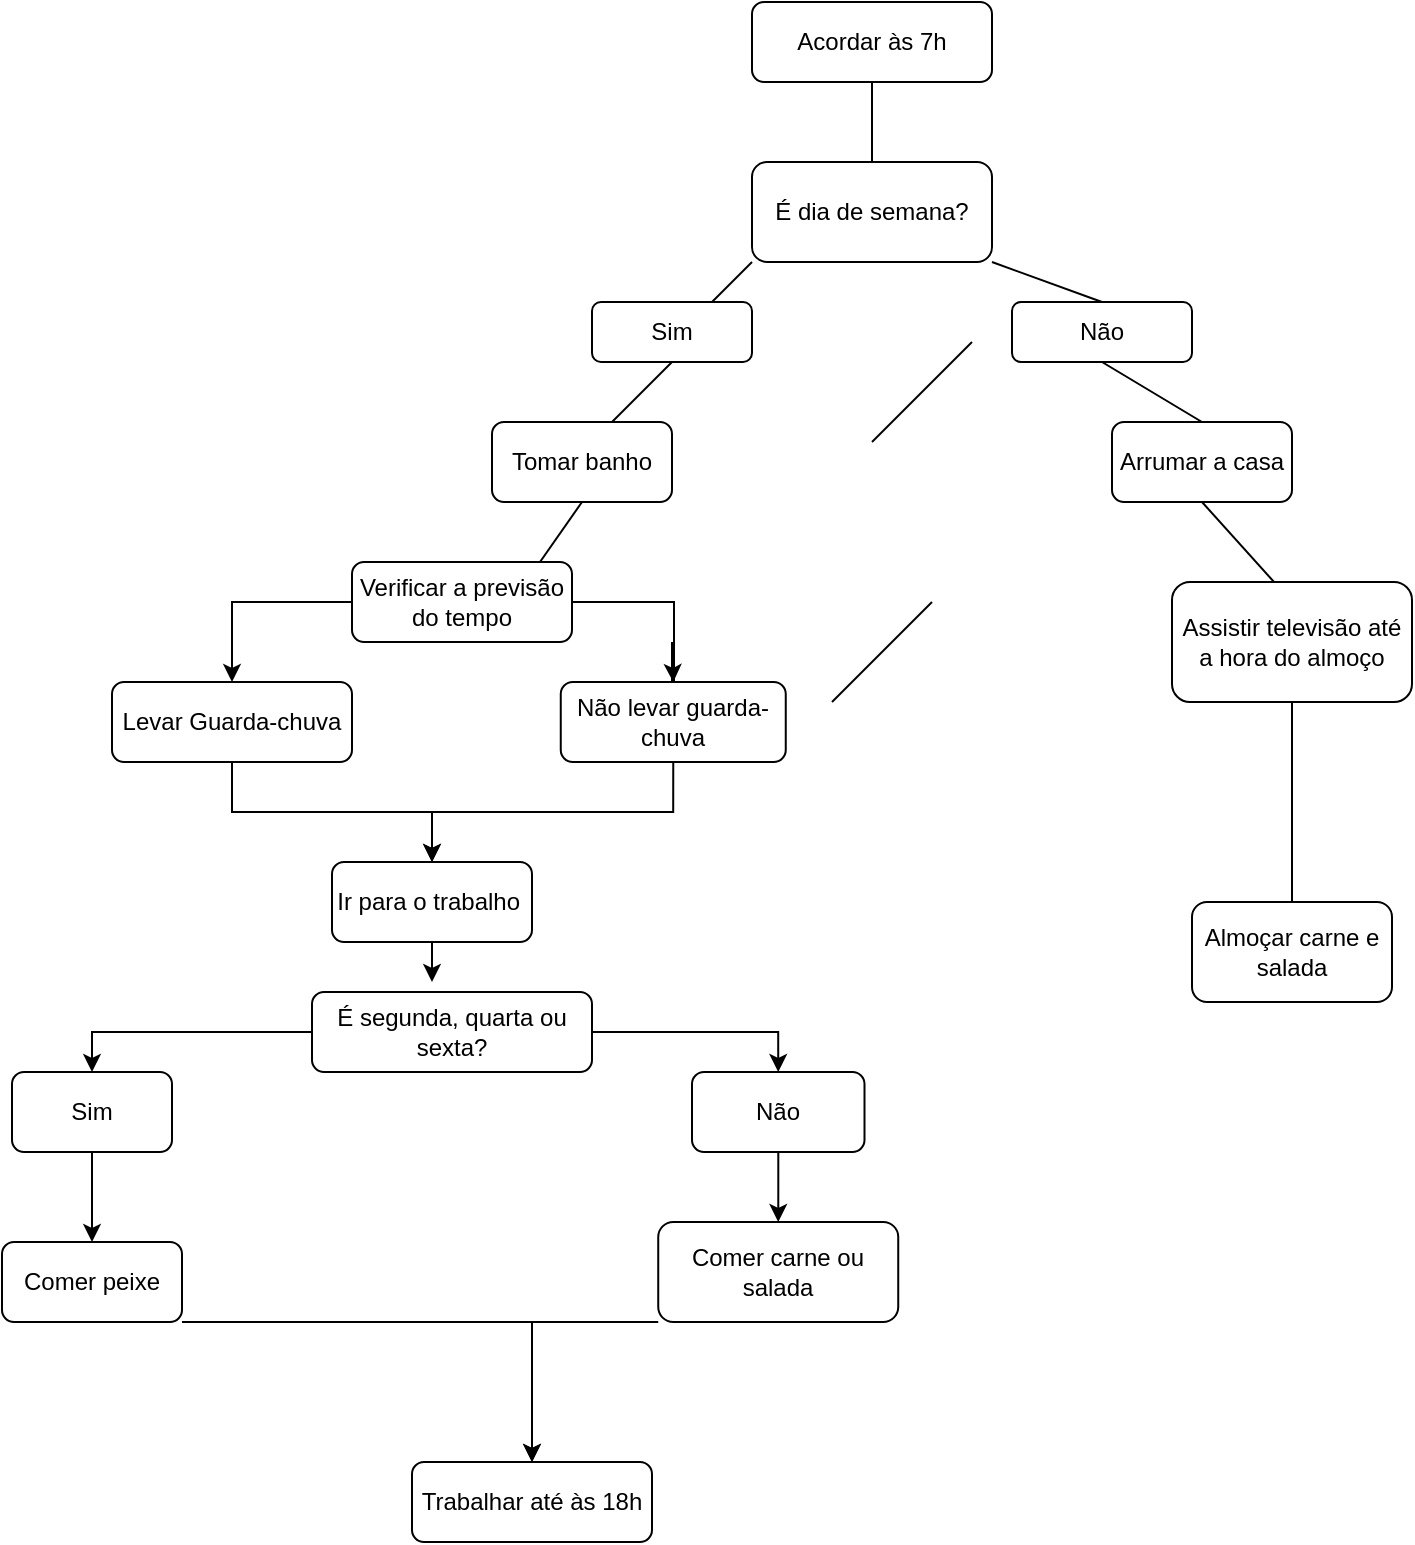 <mxfile version="14.0.1" type="github">
  <diagram id="ih2-uyS2JB7W7zuyMLsl" name="Page-1">
    <mxGraphModel dx="1609" dy="469" grid="1" gridSize="10" guides="1" tooltips="1" connect="1" arrows="1" fold="1" page="1" pageScale="1" pageWidth="827" pageHeight="1169" math="0" shadow="0">
      <root>
        <mxCell id="0" />
        <mxCell id="1" parent="0" />
        <mxCell id="sw-TKwQO3zjJXZ8bYA9Y-1" value="Acordar às 7h" style="rounded=1;whiteSpace=wrap;html=1;" vertex="1" parent="1">
          <mxGeometry x="320" y="20" width="120" height="40" as="geometry" />
        </mxCell>
        <mxCell id="sw-TKwQO3zjJXZ8bYA9Y-2" value="" style="endArrow=none;html=1;entryX=0.5;entryY=1;entryDx=0;entryDy=0;" edge="1" parent="1" target="sw-TKwQO3zjJXZ8bYA9Y-1">
          <mxGeometry width="50" height="50" relative="1" as="geometry">
            <mxPoint x="380" y="130" as="sourcePoint" />
            <mxPoint x="430" y="220" as="targetPoint" />
          </mxGeometry>
        </mxCell>
        <mxCell id="sw-TKwQO3zjJXZ8bYA9Y-3" value="É dia de semana?" style="rounded=1;whiteSpace=wrap;html=1;" vertex="1" parent="1">
          <mxGeometry x="320" y="100" width="120" height="50" as="geometry" />
        </mxCell>
        <mxCell id="sw-TKwQO3zjJXZ8bYA9Y-4" value="" style="endArrow=none;html=1;" edge="1" parent="1">
          <mxGeometry width="50" height="50" relative="1" as="geometry">
            <mxPoint x="270" y="200" as="sourcePoint" />
            <mxPoint x="320" y="150" as="targetPoint" />
          </mxGeometry>
        </mxCell>
        <mxCell id="sw-TKwQO3zjJXZ8bYA9Y-5" value="Sim" style="rounded=1;whiteSpace=wrap;html=1;" vertex="1" parent="1">
          <mxGeometry x="240" y="170" width="80" height="30" as="geometry" />
        </mxCell>
        <mxCell id="sw-TKwQO3zjJXZ8bYA9Y-6" value="Não" style="rounded=1;whiteSpace=wrap;html=1;" vertex="1" parent="1">
          <mxGeometry x="450" y="170" width="90" height="30" as="geometry" />
        </mxCell>
        <mxCell id="sw-TKwQO3zjJXZ8bYA9Y-7" value="" style="endArrow=none;html=1;entryX=1;entryY=1;entryDx=0;entryDy=0;" edge="1" parent="1" target="sw-TKwQO3zjJXZ8bYA9Y-3">
          <mxGeometry width="50" height="50" relative="1" as="geometry">
            <mxPoint x="495" y="170" as="sourcePoint" />
            <mxPoint x="590" y="120" as="targetPoint" />
          </mxGeometry>
        </mxCell>
        <mxCell id="sw-TKwQO3zjJXZ8bYA9Y-12" value="" style="endArrow=none;html=1;entryX=0.5;entryY=1;entryDx=0;entryDy=0;" edge="1" parent="1" target="sw-TKwQO3zjJXZ8bYA9Y-5">
          <mxGeometry width="50" height="50" relative="1" as="geometry">
            <mxPoint x="230" y="250" as="sourcePoint" />
            <mxPoint x="430" y="220" as="targetPoint" />
          </mxGeometry>
        </mxCell>
        <mxCell id="sw-TKwQO3zjJXZ8bYA9Y-13" value="Tomar banho" style="rounded=1;whiteSpace=wrap;html=1;" vertex="1" parent="1">
          <mxGeometry x="190" y="230" width="90" height="40" as="geometry" />
        </mxCell>
        <mxCell id="sw-TKwQO3zjJXZ8bYA9Y-14" value="Arrumar a casa" style="rounded=1;whiteSpace=wrap;html=1;" vertex="1" parent="1">
          <mxGeometry x="500" y="230" width="90" height="40" as="geometry" />
        </mxCell>
        <mxCell id="sw-TKwQO3zjJXZ8bYA9Y-15" value="" style="endArrow=none;html=1;exitX=0.5;exitY=1;exitDx=0;exitDy=0;entryX=0.5;entryY=0;entryDx=0;entryDy=0;" edge="1" parent="1" source="sw-TKwQO3zjJXZ8bYA9Y-6" target="sw-TKwQO3zjJXZ8bYA9Y-14">
          <mxGeometry width="50" height="50" relative="1" as="geometry">
            <mxPoint x="380" y="270" as="sourcePoint" />
            <mxPoint x="430" y="220" as="targetPoint" />
            <Array as="points" />
          </mxGeometry>
        </mxCell>
        <mxCell id="sw-TKwQO3zjJXZ8bYA9Y-17" value="" style="endArrow=none;html=1;entryX=0.5;entryY=1;entryDx=0;entryDy=0;" edge="1" parent="1" target="sw-TKwQO3zjJXZ8bYA9Y-13">
          <mxGeometry width="50" height="50" relative="1" as="geometry">
            <mxPoint x="200" y="320" as="sourcePoint" />
            <mxPoint x="430" y="210" as="targetPoint" />
          </mxGeometry>
        </mxCell>
        <mxCell id="sw-TKwQO3zjJXZ8bYA9Y-18" value="" style="endArrow=none;html=1;entryX=0.5;entryY=1;entryDx=0;entryDy=0;" edge="1" parent="1" target="sw-TKwQO3zjJXZ8bYA9Y-14">
          <mxGeometry width="50" height="50" relative="1" as="geometry">
            <mxPoint x="590" y="320" as="sourcePoint" />
            <mxPoint x="430" y="210" as="targetPoint" />
          </mxGeometry>
        </mxCell>
        <mxCell id="sw-TKwQO3zjJXZ8bYA9Y-71" style="edgeStyle=orthogonalEdgeStyle;rounded=0;orthogonalLoop=1;jettySize=auto;html=1;entryX=0.5;entryY=0;entryDx=0;entryDy=0;" edge="1" parent="1" source="sw-TKwQO3zjJXZ8bYA9Y-21" target="sw-TKwQO3zjJXZ8bYA9Y-26">
          <mxGeometry relative="1" as="geometry">
            <Array as="points">
              <mxPoint x="60" y="320" />
            </Array>
          </mxGeometry>
        </mxCell>
        <mxCell id="sw-TKwQO3zjJXZ8bYA9Y-72" style="edgeStyle=orthogonalEdgeStyle;rounded=0;orthogonalLoop=1;jettySize=auto;html=1;entryX=0.5;entryY=0;entryDx=0;entryDy=0;" edge="1" parent="1" source="sw-TKwQO3zjJXZ8bYA9Y-21" target="sw-TKwQO3zjJXZ8bYA9Y-29">
          <mxGeometry relative="1" as="geometry">
            <mxPoint x="280" y="340" as="targetPoint" />
            <Array as="points">
              <mxPoint x="281" y="320" />
              <mxPoint x="281" y="360" />
              <mxPoint x="280" y="360" />
              <mxPoint x="280" y="340" />
            </Array>
          </mxGeometry>
        </mxCell>
        <mxCell id="sw-TKwQO3zjJXZ8bYA9Y-21" value="Verificar a previsão do tempo" style="rounded=1;whiteSpace=wrap;html=1;" vertex="1" parent="1">
          <mxGeometry x="120" y="300" width="110" height="40" as="geometry" />
        </mxCell>
        <mxCell id="sw-TKwQO3zjJXZ8bYA9Y-31" style="edgeStyle=orthogonalEdgeStyle;rounded=0;orthogonalLoop=1;jettySize=auto;html=1;exitX=0.5;exitY=1;exitDx=0;exitDy=0;entryX=0.5;entryY=0;entryDx=0;entryDy=0;" edge="1" parent="1" source="sw-TKwQO3zjJXZ8bYA9Y-26" target="sw-TKwQO3zjJXZ8bYA9Y-33">
          <mxGeometry relative="1" as="geometry">
            <mxPoint x="200" y="450" as="targetPoint" />
            <Array as="points">
              <mxPoint x="60" y="425" />
              <mxPoint x="160" y="425" />
            </Array>
          </mxGeometry>
        </mxCell>
        <mxCell id="sw-TKwQO3zjJXZ8bYA9Y-26" value="Levar Guarda-chuva" style="rounded=1;whiteSpace=wrap;html=1;" vertex="1" parent="1">
          <mxGeometry y="360" width="120" height="40" as="geometry" />
        </mxCell>
        <mxCell id="sw-TKwQO3zjJXZ8bYA9Y-32" style="edgeStyle=orthogonalEdgeStyle;rounded=0;orthogonalLoop=1;jettySize=auto;html=1;exitX=0.5;exitY=1;exitDx=0;exitDy=0;" edge="1" parent="1" source="sw-TKwQO3zjJXZ8bYA9Y-29" target="sw-TKwQO3zjJXZ8bYA9Y-33">
          <mxGeometry relative="1" as="geometry">
            <mxPoint x="200" y="450" as="targetPoint" />
          </mxGeometry>
        </mxCell>
        <mxCell id="sw-TKwQO3zjJXZ8bYA9Y-29" value="Não levar guarda-chuva" style="rounded=1;whiteSpace=wrap;html=1;" vertex="1" parent="1">
          <mxGeometry x="224.38" y="360" width="112.5" height="40" as="geometry" />
        </mxCell>
        <mxCell id="sw-TKwQO3zjJXZ8bYA9Y-30" value="" style="endArrow=none;html=1;" edge="1" parent="1">
          <mxGeometry width="50" height="50" relative="1" as="geometry">
            <mxPoint x="380" y="240" as="sourcePoint" />
            <mxPoint x="430" y="190" as="targetPoint" />
          </mxGeometry>
        </mxCell>
        <mxCell id="sw-TKwQO3zjJXZ8bYA9Y-78" style="edgeStyle=orthogonalEdgeStyle;rounded=0;orthogonalLoop=1;jettySize=auto;html=1;exitX=0.5;exitY=1;exitDx=0;exitDy=0;" edge="1" parent="1" source="sw-TKwQO3zjJXZ8bYA9Y-33">
          <mxGeometry relative="1" as="geometry">
            <mxPoint x="160" y="510" as="targetPoint" />
          </mxGeometry>
        </mxCell>
        <mxCell id="sw-TKwQO3zjJXZ8bYA9Y-33" value="Ir para o trabalho&amp;nbsp;" style="rounded=1;whiteSpace=wrap;html=1;" vertex="1" parent="1">
          <mxGeometry x="110" y="450" width="100" height="40" as="geometry" />
        </mxCell>
        <mxCell id="sw-TKwQO3zjJXZ8bYA9Y-42" style="edgeStyle=orthogonalEdgeStyle;rounded=0;orthogonalLoop=1;jettySize=auto;html=1;entryX=0.5;entryY=0;entryDx=0;entryDy=0;" edge="1" parent="1" source="sw-TKwQO3zjJXZ8bYA9Y-38" target="sw-TKwQO3zjJXZ8bYA9Y-41">
          <mxGeometry relative="1" as="geometry" />
        </mxCell>
        <mxCell id="sw-TKwQO3zjJXZ8bYA9Y-77" style="edgeStyle=orthogonalEdgeStyle;rounded=0;orthogonalLoop=1;jettySize=auto;html=1;entryX=0.5;entryY=0;entryDx=0;entryDy=0;" edge="1" parent="1" source="sw-TKwQO3zjJXZ8bYA9Y-38" target="sw-TKwQO3zjJXZ8bYA9Y-40">
          <mxGeometry relative="1" as="geometry">
            <mxPoint x="-10" y="550" as="targetPoint" />
            <Array as="points">
              <mxPoint x="-10" y="535" />
            </Array>
          </mxGeometry>
        </mxCell>
        <mxCell id="sw-TKwQO3zjJXZ8bYA9Y-38" value="É segunda, quarta ou sexta?" style="rounded=1;whiteSpace=wrap;html=1;" vertex="1" parent="1">
          <mxGeometry x="100" y="515" width="140" height="40" as="geometry" />
        </mxCell>
        <mxCell id="sw-TKwQO3zjJXZ8bYA9Y-70" style="edgeStyle=orthogonalEdgeStyle;rounded=0;orthogonalLoop=1;jettySize=auto;html=1;entryX=0.5;entryY=0.2;entryDx=0;entryDy=0;entryPerimeter=0;" edge="1" parent="1" source="sw-TKwQO3zjJXZ8bYA9Y-39" target="sw-TKwQO3zjJXZ8bYA9Y-69">
          <mxGeometry relative="1" as="geometry" />
        </mxCell>
        <mxCell id="sw-TKwQO3zjJXZ8bYA9Y-39" value="Assistir televisão até a hora do almoço" style="rounded=1;whiteSpace=wrap;html=1;" vertex="1" parent="1">
          <mxGeometry x="530" y="310" width="120" height="60" as="geometry" />
        </mxCell>
        <mxCell id="sw-TKwQO3zjJXZ8bYA9Y-76" style="edgeStyle=orthogonalEdgeStyle;rounded=0;orthogonalLoop=1;jettySize=auto;html=1;" edge="1" parent="1" source="sw-TKwQO3zjJXZ8bYA9Y-40" target="sw-TKwQO3zjJXZ8bYA9Y-45">
          <mxGeometry relative="1" as="geometry" />
        </mxCell>
        <mxCell id="sw-TKwQO3zjJXZ8bYA9Y-40" value="Sim" style="rounded=1;whiteSpace=wrap;html=1;" vertex="1" parent="1">
          <mxGeometry x="-50" y="555" width="80" height="40" as="geometry" />
        </mxCell>
        <mxCell id="sw-TKwQO3zjJXZ8bYA9Y-50" style="edgeStyle=orthogonalEdgeStyle;rounded=0;orthogonalLoop=1;jettySize=auto;html=1;entryX=0.5;entryY=0;entryDx=0;entryDy=0;" edge="1" parent="1" source="sw-TKwQO3zjJXZ8bYA9Y-41" target="sw-TKwQO3zjJXZ8bYA9Y-44">
          <mxGeometry relative="1" as="geometry" />
        </mxCell>
        <mxCell id="sw-TKwQO3zjJXZ8bYA9Y-41" value="Não" style="rounded=1;whiteSpace=wrap;html=1;" vertex="1" parent="1">
          <mxGeometry x="290" y="555" width="86.25" height="40" as="geometry" />
        </mxCell>
        <mxCell id="sw-TKwQO3zjJXZ8bYA9Y-53" style="edgeStyle=orthogonalEdgeStyle;rounded=0;orthogonalLoop=1;jettySize=auto;html=1;" edge="1" parent="1" source="sw-TKwQO3zjJXZ8bYA9Y-44" target="sw-TKwQO3zjJXZ8bYA9Y-52">
          <mxGeometry relative="1" as="geometry">
            <Array as="points">
              <mxPoint x="210" y="680" />
            </Array>
          </mxGeometry>
        </mxCell>
        <mxCell id="sw-TKwQO3zjJXZ8bYA9Y-44" value="Comer carne ou salada" style="rounded=1;whiteSpace=wrap;html=1;" vertex="1" parent="1">
          <mxGeometry x="273.12" y="630" width="120" height="50" as="geometry" />
        </mxCell>
        <mxCell id="sw-TKwQO3zjJXZ8bYA9Y-54" style="edgeStyle=orthogonalEdgeStyle;rounded=0;orthogonalLoop=1;jettySize=auto;html=1;entryX=0.5;entryY=0;entryDx=0;entryDy=0;" edge="1" parent="1" source="sw-TKwQO3zjJXZ8bYA9Y-45" target="sw-TKwQO3zjJXZ8bYA9Y-52">
          <mxGeometry relative="1" as="geometry">
            <Array as="points">
              <mxPoint x="210" y="680" />
            </Array>
          </mxGeometry>
        </mxCell>
        <mxCell id="sw-TKwQO3zjJXZ8bYA9Y-45" value="Comer peixe" style="rounded=1;whiteSpace=wrap;html=1;" vertex="1" parent="1">
          <mxGeometry x="-55" y="640" width="90" height="40" as="geometry" />
        </mxCell>
        <mxCell id="sw-TKwQO3zjJXZ8bYA9Y-52" value="Trabalhar até às 18h" style="rounded=1;whiteSpace=wrap;html=1;" vertex="1" parent="1">
          <mxGeometry x="150" y="750" width="120" height="40" as="geometry" />
        </mxCell>
        <mxCell id="sw-TKwQO3zjJXZ8bYA9Y-55" value="" style="endArrow=none;html=1;" edge="1" parent="1">
          <mxGeometry width="50" height="50" relative="1" as="geometry">
            <mxPoint x="360" y="370" as="sourcePoint" />
            <mxPoint x="410" y="320" as="targetPoint" />
          </mxGeometry>
        </mxCell>
        <mxCell id="sw-TKwQO3zjJXZ8bYA9Y-69" value="Almoçar carne e salada" style="rounded=1;whiteSpace=wrap;html=1;" vertex="1" parent="1">
          <mxGeometry x="540" y="470" width="100" height="50" as="geometry" />
        </mxCell>
      </root>
    </mxGraphModel>
  </diagram>
</mxfile>
